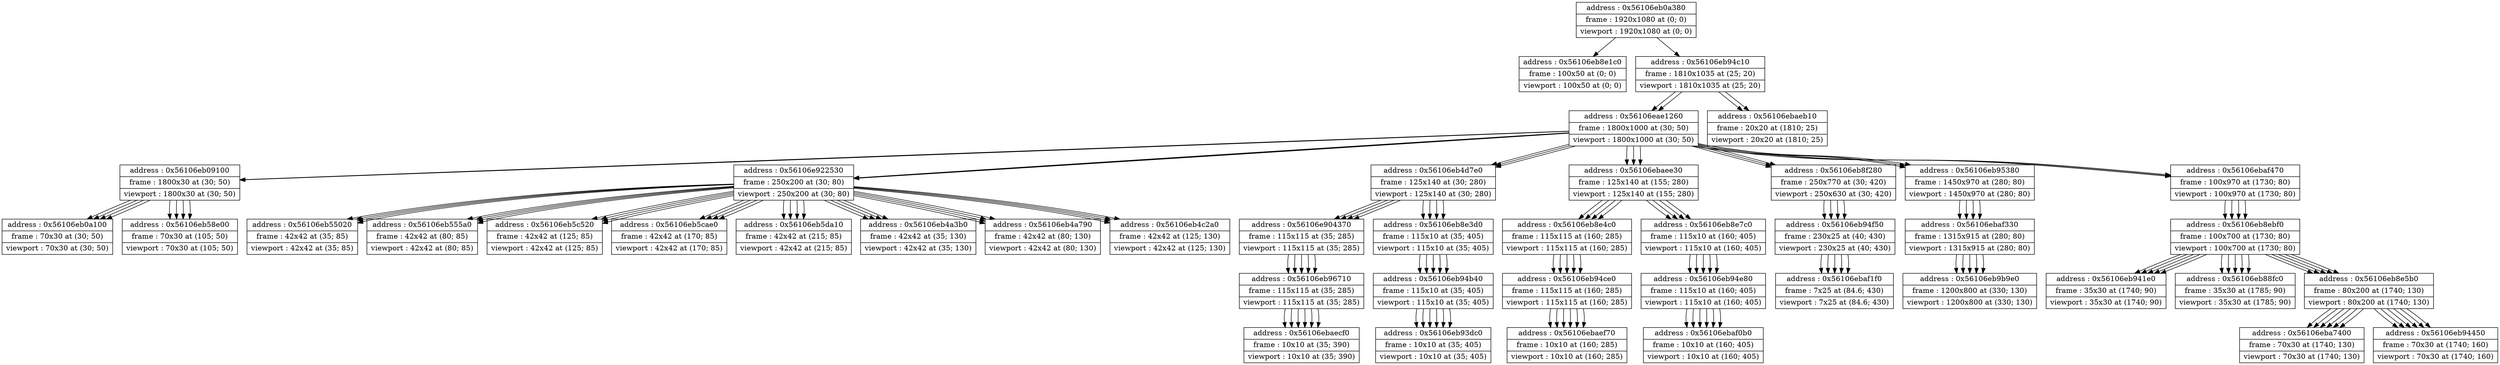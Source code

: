 digraph {
	node [shape=record]
	node0x56106eb8e1c0 [label = "{address : 0x56106eb8e1c0 |frame : 100x50 at (0; 0) |viewport : 100x50 at (0; 0)}"];

	node0x56106eb94c10 [label = "{address : 0x56106eb94c10 |frame : 1810x1035 at (25; 20) |viewport : 1810x1035 at (25; 20)}"];

	 node0x56106eb94c10 -> node0x56106eae1260 [color=black];
	node0x56106eae1260 [label = "{address : 0x56106eae1260 |frame : 1800x1000 at (30; 50) |viewport : 1800x1000 at (30; 50)}"];

	 node0x56106eae1260 -> node0x56106eb09100 [color=black];
	node0x56106eb09100 [label = "{address : 0x56106eb09100 |frame : 1800x30 at (30; 50) |viewport : 1800x30 at (30; 50)}"];

	 node0x56106eb09100 -> node0x56106eb0a100 [color=black];
	node0x56106eb0a100 [label = "{address : 0x56106eb0a100 |frame : 70x30 at (30; 50) |viewport : 70x30 at (30; 50)}"];

	 node0x56106eb09100 -> node0x56106eb58e00 [color=black];
	node0x56106eb58e00 [label = "{address : 0x56106eb58e00 |frame : 70x30 at (105; 50) |viewport : 70x30 at (105; 50)}"];

	 node0x56106eae1260 -> node0x56106e922530 [color=black];
	node0x56106e922530 [label = "{address : 0x56106e922530 |frame : 250x200 at (30; 80) |viewport : 250x200 at (30; 80)}"];

	 node0x56106e922530 -> node0x56106eb55020 [color=black];
	node0x56106eb55020 [label = "{address : 0x56106eb55020 |frame : 42x42 at (35; 85) |viewport : 42x42 at (35; 85)}"];

	 node0x56106e922530 -> node0x56106eb555a0 [color=black];
	node0x56106eb555a0 [label = "{address : 0x56106eb555a0 |frame : 42x42 at (80; 85) |viewport : 42x42 at (80; 85)}"];

	 node0x56106e922530 -> node0x56106eb5c520 [color=black];
	node0x56106eb5c520 [label = "{address : 0x56106eb5c520 |frame : 42x42 at (125; 85) |viewport : 42x42 at (125; 85)}"];

	 node0x56106e922530 -> node0x56106eb5cae0 [color=black];
	node0x56106eb5cae0 [label = "{address : 0x56106eb5cae0 |frame : 42x42 at (170; 85) |viewport : 42x42 at (170; 85)}"];

	 node0x56106e922530 -> node0x56106eb5da10 [color=black];
	node0x56106eb5da10 [label = "{address : 0x56106eb5da10 |frame : 42x42 at (215; 85) |viewport : 42x42 at (215; 85)}"];

	 node0x56106e922530 -> node0x56106eb4a3b0 [color=black];
	node0x56106eb4a3b0 [label = "{address : 0x56106eb4a3b0 |frame : 42x42 at (35; 130) |viewport : 42x42 at (35; 130)}"];

	 node0x56106e922530 -> node0x56106eb4a790 [color=black];
	node0x56106eb4a790 [label = "{address : 0x56106eb4a790 |frame : 42x42 at (80; 130) |viewport : 42x42 at (80; 130)}"];

	 node0x56106e922530 -> node0x56106eb4c2a0 [color=black];
	node0x56106eb4c2a0 [label = "{address : 0x56106eb4c2a0 |frame : 42x42 at (125; 130) |viewport : 42x42 at (125; 130)}"];

	 node0x56106eae1260 -> node0x56106eb4d7e0 [color=black];
	node0x56106eb4d7e0 [label = "{address : 0x56106eb4d7e0 |frame : 125x140 at (30; 280) |viewport : 125x140 at (30; 280)}"];

	 node0x56106eb4d7e0 -> node0x56106e904370 [color=black];
	node0x56106e904370 [label = "{address : 0x56106e904370 |frame : 115x115 at (35; 285) |viewport : 115x115 at (35; 285)}"];

	 node0x56106e904370 -> node0x56106eb96710 [color=black];
	node0x56106eb96710 [label = "{address : 0x56106eb96710 |frame : 115x115 at (35; 285) |viewport : 115x115 at (35; 285)}"];

	 node0x56106eb96710 -> node0x56106ebaecf0 [color=black];
	node0x56106ebaecf0 [label = "{address : 0x56106ebaecf0 |frame : 10x10 at (35; 390) |viewport : 10x10 at (35; 390)}"];

	 node0x56106eb4d7e0 -> node0x56106eb8e3d0 [color=black];
	node0x56106eb8e3d0 [label = "{address : 0x56106eb8e3d0 |frame : 115x10 at (35; 405) |viewport : 115x10 at (35; 405)}"];

	 node0x56106eb8e3d0 -> node0x56106eb94b40 [color=black];
	node0x56106eb94b40 [label = "{address : 0x56106eb94b40 |frame : 115x10 at (35; 405) |viewport : 115x10 at (35; 405)}"];

	 node0x56106eb94b40 -> node0x56106eb93dc0 [color=black];
	node0x56106eb93dc0 [label = "{address : 0x56106eb93dc0 |frame : 10x10 at (35; 405) |viewport : 10x10 at (35; 405)}"];

	 node0x56106eae1260 -> node0x56106ebaee30 [color=black];
	node0x56106ebaee30 [label = "{address : 0x56106ebaee30 |frame : 125x140 at (155; 280) |viewport : 125x140 at (155; 280)}"];

	 node0x56106ebaee30 -> node0x56106eb8e4c0 [color=black];
	node0x56106eb8e4c0 [label = "{address : 0x56106eb8e4c0 |frame : 115x115 at (160; 285) |viewport : 115x115 at (160; 285)}"];

	 node0x56106eb8e4c0 -> node0x56106eb94ce0 [color=black];
	node0x56106eb94ce0 [label = "{address : 0x56106eb94ce0 |frame : 115x115 at (160; 285) |viewport : 115x115 at (160; 285)}"];

	 node0x56106eb94ce0 -> node0x56106ebaef70 [color=black];
	node0x56106ebaef70 [label = "{address : 0x56106ebaef70 |frame : 10x10 at (160; 285) |viewport : 10x10 at (160; 285)}"];

	 node0x56106ebaee30 -> node0x56106eb8e7c0 [color=black];
	node0x56106eb8e7c0 [label = "{address : 0x56106eb8e7c0 |frame : 115x10 at (160; 405) |viewport : 115x10 at (160; 405)}"];

	 node0x56106eb8e7c0 -> node0x56106eb94e80 [color=black];
	node0x56106eb94e80 [label = "{address : 0x56106eb94e80 |frame : 115x10 at (160; 405) |viewport : 115x10 at (160; 405)}"];

	 node0x56106eb94e80 -> node0x56106ebaf0b0 [color=black];
	node0x56106ebaf0b0 [label = "{address : 0x56106ebaf0b0 |frame : 10x10 at (160; 405) |viewport : 10x10 at (160; 405)}"];

	 node0x56106eae1260 -> node0x56106eb8f280 [color=black];
	node0x56106eb8f280 [label = "{address : 0x56106eb8f280 |frame : 250x770 at (30; 420) |viewport : 250x630 at (30; 420)}"];

	 node0x56106eb8f280 -> node0x56106eb94f50 [color=black];
	node0x56106eb94f50 [label = "{address : 0x56106eb94f50 |frame : 230x25 at (40; 430) |viewport : 230x25 at (40; 430)}"];

	 node0x56106eb94f50 -> node0x56106ebaf1f0 [color=black];
	node0x56106ebaf1f0 [label = "{address : 0x56106ebaf1f0 |frame : 7x25 at (84.6; 430) |viewport : 7x25 at (84.6; 430)}"];

	 node0x56106eae1260 -> node0x56106eb95380 [color=black];
	node0x56106eb95380 [label = "{address : 0x56106eb95380 |frame : 1450x970 at (280; 80) |viewport : 1450x970 at (280; 80)}"];

	 node0x56106eb95380 -> node0x56106ebaf330 [color=black];
	node0x56106ebaf330 [label = "{address : 0x56106ebaf330 |frame : 1315x915 at (280; 80) |viewport : 1315x915 at (280; 80)}"];

	 node0x56106ebaf330 -> node0x56106eb9b9e0 [color=black];
	node0x56106eb9b9e0 [label = "{address : 0x56106eb9b9e0 |frame : 1200x800 at (330; 130) |viewport : 1200x800 at (330; 130)}"];

	 node0x56106eae1260 -> node0x56106ebaf470 [color=black];
	node0x56106ebaf470 [label = "{address : 0x56106ebaf470 |frame : 100x970 at (1730; 80) |viewport : 100x970 at (1730; 80)}"];

	 node0x56106ebaf470 -> node0x56106eb8ebf0 [color=black];
	node0x56106eb8ebf0 [label = "{address : 0x56106eb8ebf0 |frame : 100x700 at (1730; 80) |viewport : 100x700 at (1730; 80)}"];

	 node0x56106eb8ebf0 -> node0x56106eb941e0 [color=black];
	node0x56106eb941e0 [label = "{address : 0x56106eb941e0 |frame : 35x30 at (1740; 90) |viewport : 35x30 at (1740; 90)}"];

	 node0x56106eb8ebf0 -> node0x56106eb88fc0 [color=black];
	node0x56106eb88fc0 [label = "{address : 0x56106eb88fc0 |frame : 35x30 at (1785; 90) |viewport : 35x30 at (1785; 90)}"];

	 node0x56106eb8ebf0 -> node0x56106eb8e5b0 [color=black];
	node0x56106eb8e5b0 [label = "{address : 0x56106eb8e5b0 |frame : 80x200 at (1740; 130) |viewport : 80x200 at (1740; 130)}"];

	 node0x56106eb8e5b0 -> node0x56106eba7400 [color=black];
	node0x56106eba7400 [label = "{address : 0x56106eba7400 |frame : 70x30 at (1740; 130) |viewport : 70x30 at (1740; 130)}"];

	 node0x56106eb8e5b0 -> node0x56106eb94450 [color=black];
	node0x56106eb94450 [label = "{address : 0x56106eb94450 |frame : 70x30 at (1740; 160) |viewport : 70x30 at (1740; 160)}"];

	 node0x56106eb94c10 -> node0x56106ebaeb10 [color=black];
	node0x56106ebaeb10 [label = "{address : 0x56106ebaeb10 |frame : 20x20 at (1810; 25) |viewport : 20x20 at (1810; 25)}"];

	node0x56106ebaeb10 [label = "{address : 0x56106ebaeb10 |frame : 20x20 at (1810; 25) |viewport : 20x20 at (1810; 25)}"];

	node0x56106ebaf470 [label = "{address : 0x56106ebaf470 |frame : 100x970 at (1730; 80) |viewport : 100x970 at (1730; 80)}"];

	 node0x56106ebaf470 -> node0x56106eb8ebf0 [color=black];
	node0x56106eb8ebf0 [label = "{address : 0x56106eb8ebf0 |frame : 100x700 at (1730; 80) |viewport : 100x700 at (1730; 80)}"];

	 node0x56106eb8ebf0 -> node0x56106eb941e0 [color=black];
	node0x56106eb941e0 [label = "{address : 0x56106eb941e0 |frame : 35x30 at (1740; 90) |viewport : 35x30 at (1740; 90)}"];

	 node0x56106eb8ebf0 -> node0x56106eb88fc0 [color=black];
	node0x56106eb88fc0 [label = "{address : 0x56106eb88fc0 |frame : 35x30 at (1785; 90) |viewport : 35x30 at (1785; 90)}"];

	 node0x56106eb8ebf0 -> node0x56106eb8e5b0 [color=black];
	node0x56106eb8e5b0 [label = "{address : 0x56106eb8e5b0 |frame : 80x200 at (1740; 130) |viewport : 80x200 at (1740; 130)}"];

	 node0x56106eb8e5b0 -> node0x56106eba7400 [color=black];
	node0x56106eba7400 [label = "{address : 0x56106eba7400 |frame : 70x30 at (1740; 130) |viewport : 70x30 at (1740; 130)}"];

	 node0x56106eb8e5b0 -> node0x56106eb94450 [color=black];
	node0x56106eb94450 [label = "{address : 0x56106eb94450 |frame : 70x30 at (1740; 160) |viewport : 70x30 at (1740; 160)}"];

	node0x56106eba7400 [label = "{address : 0x56106eba7400 |frame : 70x30 at (1740; 130) |viewport : 70x30 at (1740; 130)}"];

	node0x56106eb8e5b0 [label = "{address : 0x56106eb8e5b0 |frame : 80x200 at (1740; 130) |viewport : 80x200 at (1740; 130)}"];

	 node0x56106eb8e5b0 -> node0x56106eba7400 [color=black];
	node0x56106eba7400 [label = "{address : 0x56106eba7400 |frame : 70x30 at (1740; 130) |viewport : 70x30 at (1740; 130)}"];

	 node0x56106eb8e5b0 -> node0x56106eb94450 [color=black];
	node0x56106eb94450 [label = "{address : 0x56106eb94450 |frame : 70x30 at (1740; 160) |viewport : 70x30 at (1740; 160)}"];

	node0x56106eb941e0 [label = "{address : 0x56106eb941e0 |frame : 35x30 at (1740; 90) |viewport : 35x30 at (1740; 90)}"];

	node0x56106eb95380 [label = "{address : 0x56106eb95380 |frame : 1450x970 at (280; 80) |viewport : 1450x970 at (280; 80)}"];

	 node0x56106eb95380 -> node0x56106ebaf330 [color=black];
	node0x56106ebaf330 [label = "{address : 0x56106ebaf330 |frame : 1315x915 at (280; 80) |viewport : 1315x915 at (280; 80)}"];

	 node0x56106ebaf330 -> node0x56106eb9b9e0 [color=black];
	node0x56106eb9b9e0 [label = "{address : 0x56106eb9b9e0 |frame : 1200x800 at (330; 130) |viewport : 1200x800 at (330; 130)}"];

	node0x56106ebaf330 [label = "{address : 0x56106ebaf330 |frame : 1315x915 at (280; 80) |viewport : 1315x915 at (280; 80)}"];

	 node0x56106ebaf330 -> node0x56106eb9b9e0 [color=black];
	node0x56106eb9b9e0 [label = "{address : 0x56106eb9b9e0 |frame : 1200x800 at (330; 130) |viewport : 1200x800 at (330; 130)}"];

	node0x56106eb8f280 [label = "{address : 0x56106eb8f280 |frame : 250x770 at (30; 420) |viewport : 250x630 at (30; 420)}"];

	 node0x56106eb8f280 -> node0x56106eb94f50 [color=black];
	node0x56106eb94f50 [label = "{address : 0x56106eb94f50 |frame : 230x25 at (40; 430) |viewport : 230x25 at (40; 430)}"];

	 node0x56106eb94f50 -> node0x56106ebaf1f0 [color=black];
	node0x56106ebaf1f0 [label = "{address : 0x56106ebaf1f0 |frame : 7x25 at (84.6; 430) |viewport : 7x25 at (84.6; 430)}"];

	node0x56106eb4c2a0 [label = "{address : 0x56106eb4c2a0 |frame : 42x42 at (125; 130) |viewport : 42x42 at (125; 130)}"];

	node0x56106eae1260 [label = "{address : 0x56106eae1260 |frame : 1800x1000 at (30; 50) |viewport : 1800x1000 at (30; 50)}"];

	 node0x56106eae1260 -> node0x56106eb09100 [color=black];
	node0x56106eb09100 [label = "{address : 0x56106eb09100 |frame : 1800x30 at (30; 50) |viewport : 1800x30 at (30; 50)}"];

	 node0x56106eb09100 -> node0x56106eb0a100 [color=black];
	node0x56106eb0a100 [label = "{address : 0x56106eb0a100 |frame : 70x30 at (30; 50) |viewport : 70x30 at (30; 50)}"];

	 node0x56106eb09100 -> node0x56106eb58e00 [color=black];
	node0x56106eb58e00 [label = "{address : 0x56106eb58e00 |frame : 70x30 at (105; 50) |viewport : 70x30 at (105; 50)}"];

	 node0x56106eae1260 -> node0x56106e922530 [color=black];
	node0x56106e922530 [label = "{address : 0x56106e922530 |frame : 250x200 at (30; 80) |viewport : 250x200 at (30; 80)}"];

	 node0x56106e922530 -> node0x56106eb55020 [color=black];
	node0x56106eb55020 [label = "{address : 0x56106eb55020 |frame : 42x42 at (35; 85) |viewport : 42x42 at (35; 85)}"];

	 node0x56106e922530 -> node0x56106eb555a0 [color=black];
	node0x56106eb555a0 [label = "{address : 0x56106eb555a0 |frame : 42x42 at (80; 85) |viewport : 42x42 at (80; 85)}"];

	 node0x56106e922530 -> node0x56106eb5c520 [color=black];
	node0x56106eb5c520 [label = "{address : 0x56106eb5c520 |frame : 42x42 at (125; 85) |viewport : 42x42 at (125; 85)}"];

	 node0x56106e922530 -> node0x56106eb5cae0 [color=black];
	node0x56106eb5cae0 [label = "{address : 0x56106eb5cae0 |frame : 42x42 at (170; 85) |viewport : 42x42 at (170; 85)}"];

	 node0x56106e922530 -> node0x56106eb5da10 [color=black];
	node0x56106eb5da10 [label = "{address : 0x56106eb5da10 |frame : 42x42 at (215; 85) |viewport : 42x42 at (215; 85)}"];

	 node0x56106e922530 -> node0x56106eb4a3b0 [color=black];
	node0x56106eb4a3b0 [label = "{address : 0x56106eb4a3b0 |frame : 42x42 at (35; 130) |viewport : 42x42 at (35; 130)}"];

	 node0x56106e922530 -> node0x56106eb4a790 [color=black];
	node0x56106eb4a790 [label = "{address : 0x56106eb4a790 |frame : 42x42 at (80; 130) |viewport : 42x42 at (80; 130)}"];

	 node0x56106e922530 -> node0x56106eb4c2a0 [color=black];
	node0x56106eb4c2a0 [label = "{address : 0x56106eb4c2a0 |frame : 42x42 at (125; 130) |viewport : 42x42 at (125; 130)}"];

	 node0x56106eae1260 -> node0x56106eb4d7e0 [color=black];
	node0x56106eb4d7e0 [label = "{address : 0x56106eb4d7e0 |frame : 125x140 at (30; 280) |viewport : 125x140 at (30; 280)}"];

	 node0x56106eb4d7e0 -> node0x56106e904370 [color=black];
	node0x56106e904370 [label = "{address : 0x56106e904370 |frame : 115x115 at (35; 285) |viewport : 115x115 at (35; 285)}"];

	 node0x56106e904370 -> node0x56106eb96710 [color=black];
	node0x56106eb96710 [label = "{address : 0x56106eb96710 |frame : 115x115 at (35; 285) |viewport : 115x115 at (35; 285)}"];

	 node0x56106eb96710 -> node0x56106ebaecf0 [color=black];
	node0x56106ebaecf0 [label = "{address : 0x56106ebaecf0 |frame : 10x10 at (35; 390) |viewport : 10x10 at (35; 390)}"];

	 node0x56106eb4d7e0 -> node0x56106eb8e3d0 [color=black];
	node0x56106eb8e3d0 [label = "{address : 0x56106eb8e3d0 |frame : 115x10 at (35; 405) |viewport : 115x10 at (35; 405)}"];

	 node0x56106eb8e3d0 -> node0x56106eb94b40 [color=black];
	node0x56106eb94b40 [label = "{address : 0x56106eb94b40 |frame : 115x10 at (35; 405) |viewport : 115x10 at (35; 405)}"];

	 node0x56106eb94b40 -> node0x56106eb93dc0 [color=black];
	node0x56106eb93dc0 [label = "{address : 0x56106eb93dc0 |frame : 10x10 at (35; 405) |viewport : 10x10 at (35; 405)}"];

	 node0x56106eae1260 -> node0x56106ebaee30 [color=black];
	node0x56106ebaee30 [label = "{address : 0x56106ebaee30 |frame : 125x140 at (155; 280) |viewport : 125x140 at (155; 280)}"];

	 node0x56106ebaee30 -> node0x56106eb8e4c0 [color=black];
	node0x56106eb8e4c0 [label = "{address : 0x56106eb8e4c0 |frame : 115x115 at (160; 285) |viewport : 115x115 at (160; 285)}"];

	 node0x56106eb8e4c0 -> node0x56106eb94ce0 [color=black];
	node0x56106eb94ce0 [label = "{address : 0x56106eb94ce0 |frame : 115x115 at (160; 285) |viewport : 115x115 at (160; 285)}"];

	 node0x56106eb94ce0 -> node0x56106ebaef70 [color=black];
	node0x56106ebaef70 [label = "{address : 0x56106ebaef70 |frame : 10x10 at (160; 285) |viewport : 10x10 at (160; 285)}"];

	 node0x56106ebaee30 -> node0x56106eb8e7c0 [color=black];
	node0x56106eb8e7c0 [label = "{address : 0x56106eb8e7c0 |frame : 115x10 at (160; 405) |viewport : 115x10 at (160; 405)}"];

	 node0x56106eb8e7c0 -> node0x56106eb94e80 [color=black];
	node0x56106eb94e80 [label = "{address : 0x56106eb94e80 |frame : 115x10 at (160; 405) |viewport : 115x10 at (160; 405)}"];

	 node0x56106eb94e80 -> node0x56106ebaf0b0 [color=black];
	node0x56106ebaf0b0 [label = "{address : 0x56106ebaf0b0 |frame : 10x10 at (160; 405) |viewport : 10x10 at (160; 405)}"];

	 node0x56106eae1260 -> node0x56106eb8f280 [color=black];
	node0x56106eb8f280 [label = "{address : 0x56106eb8f280 |frame : 250x770 at (30; 420) |viewport : 250x630 at (30; 420)}"];

	 node0x56106eb8f280 -> node0x56106eb94f50 [color=black];
	node0x56106eb94f50 [label = "{address : 0x56106eb94f50 |frame : 230x25 at (40; 430) |viewport : 230x25 at (40; 430)}"];

	 node0x56106eb94f50 -> node0x56106ebaf1f0 [color=black];
	node0x56106ebaf1f0 [label = "{address : 0x56106ebaf1f0 |frame : 7x25 at (84.6; 430) |viewport : 7x25 at (84.6; 430)}"];

	 node0x56106eae1260 -> node0x56106eb95380 [color=black];
	node0x56106eb95380 [label = "{address : 0x56106eb95380 |frame : 1450x970 at (280; 80) |viewport : 1450x970 at (280; 80)}"];

	 node0x56106eb95380 -> node0x56106ebaf330 [color=black];
	node0x56106ebaf330 [label = "{address : 0x56106ebaf330 |frame : 1315x915 at (280; 80) |viewport : 1315x915 at (280; 80)}"];

	 node0x56106ebaf330 -> node0x56106eb9b9e0 [color=black];
	node0x56106eb9b9e0 [label = "{address : 0x56106eb9b9e0 |frame : 1200x800 at (330; 130) |viewport : 1200x800 at (330; 130)}"];

	 node0x56106eae1260 -> node0x56106ebaf470 [color=black];
	node0x56106ebaf470 [label = "{address : 0x56106ebaf470 |frame : 100x970 at (1730; 80) |viewport : 100x970 at (1730; 80)}"];

	 node0x56106ebaf470 -> node0x56106eb8ebf0 [color=black];
	node0x56106eb8ebf0 [label = "{address : 0x56106eb8ebf0 |frame : 100x700 at (1730; 80) |viewport : 100x700 at (1730; 80)}"];

	 node0x56106eb8ebf0 -> node0x56106eb941e0 [color=black];
	node0x56106eb941e0 [label = "{address : 0x56106eb941e0 |frame : 35x30 at (1740; 90) |viewport : 35x30 at (1740; 90)}"];

	 node0x56106eb8ebf0 -> node0x56106eb88fc0 [color=black];
	node0x56106eb88fc0 [label = "{address : 0x56106eb88fc0 |frame : 35x30 at (1785; 90) |viewport : 35x30 at (1785; 90)}"];

	 node0x56106eb8ebf0 -> node0x56106eb8e5b0 [color=black];
	node0x56106eb8e5b0 [label = "{address : 0x56106eb8e5b0 |frame : 80x200 at (1740; 130) |viewport : 80x200 at (1740; 130)}"];

	 node0x56106eb8e5b0 -> node0x56106eba7400 [color=black];
	node0x56106eba7400 [label = "{address : 0x56106eba7400 |frame : 70x30 at (1740; 130) |viewport : 70x30 at (1740; 130)}"];

	 node0x56106eb8e5b0 -> node0x56106eb94450 [color=black];
	node0x56106eb94450 [label = "{address : 0x56106eb94450 |frame : 70x30 at (1740; 160) |viewport : 70x30 at (1740; 160)}"];

	node0x56106eb4a790 [label = "{address : 0x56106eb4a790 |frame : 42x42 at (80; 130) |viewport : 42x42 at (80; 130)}"];

	node0x56106eb5cae0 [label = "{address : 0x56106eb5cae0 |frame : 42x42 at (170; 85) |viewport : 42x42 at (170; 85)}"];

	node0x56106ebaecf0 [label = "{address : 0x56106ebaecf0 |frame : 10x10 at (35; 390) |viewport : 10x10 at (35; 390)}"];

	node0x56106eb8e4c0 [label = "{address : 0x56106eb8e4c0 |frame : 115x115 at (160; 285) |viewport : 115x115 at (160; 285)}"];

	 node0x56106eb8e4c0 -> node0x56106eb94ce0 [color=black];
	node0x56106eb94ce0 [label = "{address : 0x56106eb94ce0 |frame : 115x115 at (160; 285) |viewport : 115x115 at (160; 285)}"];

	 node0x56106eb94ce0 -> node0x56106ebaef70 [color=black];
	node0x56106ebaef70 [label = "{address : 0x56106ebaef70 |frame : 10x10 at (160; 285) |viewport : 10x10 at (160; 285)}"];

	node0x56106eb4a3b0 [label = "{address : 0x56106eb4a3b0 |frame : 42x42 at (35; 130) |viewport : 42x42 at (35; 130)}"];

	node0x56106eb8ebf0 [label = "{address : 0x56106eb8ebf0 |frame : 100x700 at (1730; 80) |viewport : 100x700 at (1730; 80)}"];

	 node0x56106eb8ebf0 -> node0x56106eb941e0 [color=black];
	node0x56106eb941e0 [label = "{address : 0x56106eb941e0 |frame : 35x30 at (1740; 90) |viewport : 35x30 at (1740; 90)}"];

	 node0x56106eb8ebf0 -> node0x56106eb88fc0 [color=black];
	node0x56106eb88fc0 [label = "{address : 0x56106eb88fc0 |frame : 35x30 at (1785; 90) |viewport : 35x30 at (1785; 90)}"];

	 node0x56106eb8ebf0 -> node0x56106eb8e5b0 [color=black];
	node0x56106eb8e5b0 [label = "{address : 0x56106eb8e5b0 |frame : 80x200 at (1740; 130) |viewport : 80x200 at (1740; 130)}"];

	 node0x56106eb8e5b0 -> node0x56106eba7400 [color=black];
	node0x56106eba7400 [label = "{address : 0x56106eba7400 |frame : 70x30 at (1740; 130) |viewport : 70x30 at (1740; 130)}"];

	 node0x56106eb8e5b0 -> node0x56106eb94450 [color=black];
	node0x56106eb94450 [label = "{address : 0x56106eb94450 |frame : 70x30 at (1740; 160) |viewport : 70x30 at (1740; 160)}"];

	node0x56106eb88fc0 [label = "{address : 0x56106eb88fc0 |frame : 35x30 at (1785; 90) |viewport : 35x30 at (1785; 90)}"];

	node0x56106e922530 [label = "{address : 0x56106e922530 |frame : 250x200 at (30; 80) |viewport : 250x200 at (30; 80)}"];

	 node0x56106e922530 -> node0x56106eb55020 [color=black];
	node0x56106eb55020 [label = "{address : 0x56106eb55020 |frame : 42x42 at (35; 85) |viewport : 42x42 at (35; 85)}"];

	 node0x56106e922530 -> node0x56106eb555a0 [color=black];
	node0x56106eb555a0 [label = "{address : 0x56106eb555a0 |frame : 42x42 at (80; 85) |viewport : 42x42 at (80; 85)}"];

	 node0x56106e922530 -> node0x56106eb5c520 [color=black];
	node0x56106eb5c520 [label = "{address : 0x56106eb5c520 |frame : 42x42 at (125; 85) |viewport : 42x42 at (125; 85)}"];

	 node0x56106e922530 -> node0x56106eb5cae0 [color=black];
	node0x56106eb5cae0 [label = "{address : 0x56106eb5cae0 |frame : 42x42 at (170; 85) |viewport : 42x42 at (170; 85)}"];

	 node0x56106e922530 -> node0x56106eb5da10 [color=black];
	node0x56106eb5da10 [label = "{address : 0x56106eb5da10 |frame : 42x42 at (215; 85) |viewport : 42x42 at (215; 85)}"];

	 node0x56106e922530 -> node0x56106eb4a3b0 [color=black];
	node0x56106eb4a3b0 [label = "{address : 0x56106eb4a3b0 |frame : 42x42 at (35; 130) |viewport : 42x42 at (35; 130)}"];

	 node0x56106e922530 -> node0x56106eb4a790 [color=black];
	node0x56106eb4a790 [label = "{address : 0x56106eb4a790 |frame : 42x42 at (80; 130) |viewport : 42x42 at (80; 130)}"];

	 node0x56106e922530 -> node0x56106eb4c2a0 [color=black];
	node0x56106eb4c2a0 [label = "{address : 0x56106eb4c2a0 |frame : 42x42 at (125; 130) |viewport : 42x42 at (125; 130)}"];

	node0x56106eb5da10 [label = "{address : 0x56106eb5da10 |frame : 42x42 at (215; 85) |viewport : 42x42 at (215; 85)}"];

	node0x56106eb5c520 [label = "{address : 0x56106eb5c520 |frame : 42x42 at (125; 85) |viewport : 42x42 at (125; 85)}"];

	node0x56106eb58e00 [label = "{address : 0x56106eb58e00 |frame : 70x30 at (105; 50) |viewport : 70x30 at (105; 50)}"];

	node0x56106ebaee30 [label = "{address : 0x56106ebaee30 |frame : 125x140 at (155; 280) |viewport : 125x140 at (155; 280)}"];

	 node0x56106ebaee30 -> node0x56106eb8e4c0 [color=black];
	node0x56106eb8e4c0 [label = "{address : 0x56106eb8e4c0 |frame : 115x115 at (160; 285) |viewport : 115x115 at (160; 285)}"];

	 node0x56106eb8e4c0 -> node0x56106eb94ce0 [color=black];
	node0x56106eb94ce0 [label = "{address : 0x56106eb94ce0 |frame : 115x115 at (160; 285) |viewport : 115x115 at (160; 285)}"];

	 node0x56106eb94ce0 -> node0x56106ebaef70 [color=black];
	node0x56106ebaef70 [label = "{address : 0x56106ebaef70 |frame : 10x10 at (160; 285) |viewport : 10x10 at (160; 285)}"];

	 node0x56106ebaee30 -> node0x56106eb8e7c0 [color=black];
	node0x56106eb8e7c0 [label = "{address : 0x56106eb8e7c0 |frame : 115x10 at (160; 405) |viewport : 115x10 at (160; 405)}"];

	 node0x56106eb8e7c0 -> node0x56106eb94e80 [color=black];
	node0x56106eb94e80 [label = "{address : 0x56106eb94e80 |frame : 115x10 at (160; 405) |viewport : 115x10 at (160; 405)}"];

	 node0x56106eb94e80 -> node0x56106ebaf0b0 [color=black];
	node0x56106ebaf0b0 [label = "{address : 0x56106ebaf0b0 |frame : 10x10 at (160; 405) |viewport : 10x10 at (160; 405)}"];

	node0x56106eb94450 [label = "{address : 0x56106eb94450 |frame : 70x30 at (1740; 160) |viewport : 70x30 at (1740; 160)}"];

	node0x56106eb555a0 [label = "{address : 0x56106eb555a0 |frame : 42x42 at (80; 85) |viewport : 42x42 at (80; 85)}"];

	node0x56106eb0a380 [label = "{address : 0x56106eb0a380 |frame : 1920x1080 at (0; 0) |viewport : 1920x1080 at (0; 0)}"];

	 node0x56106eb0a380 -> node0x56106eb94c10 [color=black];
	node0x56106eb94c10 [label = "{address : 0x56106eb94c10 |frame : 1810x1035 at (25; 20) |viewport : 1810x1035 at (25; 20)}"];

	 node0x56106eb94c10 -> node0x56106eae1260 [color=black];
	node0x56106eae1260 [label = "{address : 0x56106eae1260 |frame : 1800x1000 at (30; 50) |viewport : 1800x1000 at (30; 50)}"];

	 node0x56106eae1260 -> node0x56106eb09100 [color=black];
	node0x56106eb09100 [label = "{address : 0x56106eb09100 |frame : 1800x30 at (30; 50) |viewport : 1800x30 at (30; 50)}"];

	 node0x56106eb09100 -> node0x56106eb0a100 [color=black];
	node0x56106eb0a100 [label = "{address : 0x56106eb0a100 |frame : 70x30 at (30; 50) |viewport : 70x30 at (30; 50)}"];

	 node0x56106eb09100 -> node0x56106eb58e00 [color=black];
	node0x56106eb58e00 [label = "{address : 0x56106eb58e00 |frame : 70x30 at (105; 50) |viewport : 70x30 at (105; 50)}"];

	 node0x56106eae1260 -> node0x56106e922530 [color=black];
	node0x56106e922530 [label = "{address : 0x56106e922530 |frame : 250x200 at (30; 80) |viewport : 250x200 at (30; 80)}"];

	 node0x56106e922530 -> node0x56106eb55020 [color=black];
	node0x56106eb55020 [label = "{address : 0x56106eb55020 |frame : 42x42 at (35; 85) |viewport : 42x42 at (35; 85)}"];

	 node0x56106e922530 -> node0x56106eb555a0 [color=black];
	node0x56106eb555a0 [label = "{address : 0x56106eb555a0 |frame : 42x42 at (80; 85) |viewport : 42x42 at (80; 85)}"];

	 node0x56106e922530 -> node0x56106eb5c520 [color=black];
	node0x56106eb5c520 [label = "{address : 0x56106eb5c520 |frame : 42x42 at (125; 85) |viewport : 42x42 at (125; 85)}"];

	 node0x56106e922530 -> node0x56106eb5cae0 [color=black];
	node0x56106eb5cae0 [label = "{address : 0x56106eb5cae0 |frame : 42x42 at (170; 85) |viewport : 42x42 at (170; 85)}"];

	 node0x56106e922530 -> node0x56106eb5da10 [color=black];
	node0x56106eb5da10 [label = "{address : 0x56106eb5da10 |frame : 42x42 at (215; 85) |viewport : 42x42 at (215; 85)}"];

	 node0x56106e922530 -> node0x56106eb4a3b0 [color=black];
	node0x56106eb4a3b0 [label = "{address : 0x56106eb4a3b0 |frame : 42x42 at (35; 130) |viewport : 42x42 at (35; 130)}"];

	 node0x56106e922530 -> node0x56106eb4a790 [color=black];
	node0x56106eb4a790 [label = "{address : 0x56106eb4a790 |frame : 42x42 at (80; 130) |viewport : 42x42 at (80; 130)}"];

	 node0x56106e922530 -> node0x56106eb4c2a0 [color=black];
	node0x56106eb4c2a0 [label = "{address : 0x56106eb4c2a0 |frame : 42x42 at (125; 130) |viewport : 42x42 at (125; 130)}"];

	 node0x56106eae1260 -> node0x56106eb4d7e0 [color=black];
	node0x56106eb4d7e0 [label = "{address : 0x56106eb4d7e0 |frame : 125x140 at (30; 280) |viewport : 125x140 at (30; 280)}"];

	 node0x56106eb4d7e0 -> node0x56106e904370 [color=black];
	node0x56106e904370 [label = "{address : 0x56106e904370 |frame : 115x115 at (35; 285) |viewport : 115x115 at (35; 285)}"];

	 node0x56106e904370 -> node0x56106eb96710 [color=black];
	node0x56106eb96710 [label = "{address : 0x56106eb96710 |frame : 115x115 at (35; 285) |viewport : 115x115 at (35; 285)}"];

	 node0x56106eb96710 -> node0x56106ebaecf0 [color=black];
	node0x56106ebaecf0 [label = "{address : 0x56106ebaecf0 |frame : 10x10 at (35; 390) |viewport : 10x10 at (35; 390)}"];

	 node0x56106eb4d7e0 -> node0x56106eb8e3d0 [color=black];
	node0x56106eb8e3d0 [label = "{address : 0x56106eb8e3d0 |frame : 115x10 at (35; 405) |viewport : 115x10 at (35; 405)}"];

	 node0x56106eb8e3d0 -> node0x56106eb94b40 [color=black];
	node0x56106eb94b40 [label = "{address : 0x56106eb94b40 |frame : 115x10 at (35; 405) |viewport : 115x10 at (35; 405)}"];

	 node0x56106eb94b40 -> node0x56106eb93dc0 [color=black];
	node0x56106eb93dc0 [label = "{address : 0x56106eb93dc0 |frame : 10x10 at (35; 405) |viewport : 10x10 at (35; 405)}"];

	 node0x56106eae1260 -> node0x56106ebaee30 [color=black];
	node0x56106ebaee30 [label = "{address : 0x56106ebaee30 |frame : 125x140 at (155; 280) |viewport : 125x140 at (155; 280)}"];

	 node0x56106ebaee30 -> node0x56106eb8e4c0 [color=black];
	node0x56106eb8e4c0 [label = "{address : 0x56106eb8e4c0 |frame : 115x115 at (160; 285) |viewport : 115x115 at (160; 285)}"];

	 node0x56106eb8e4c0 -> node0x56106eb94ce0 [color=black];
	node0x56106eb94ce0 [label = "{address : 0x56106eb94ce0 |frame : 115x115 at (160; 285) |viewport : 115x115 at (160; 285)}"];

	 node0x56106eb94ce0 -> node0x56106ebaef70 [color=black];
	node0x56106ebaef70 [label = "{address : 0x56106ebaef70 |frame : 10x10 at (160; 285) |viewport : 10x10 at (160; 285)}"];

	 node0x56106ebaee30 -> node0x56106eb8e7c0 [color=black];
	node0x56106eb8e7c0 [label = "{address : 0x56106eb8e7c0 |frame : 115x10 at (160; 405) |viewport : 115x10 at (160; 405)}"];

	 node0x56106eb8e7c0 -> node0x56106eb94e80 [color=black];
	node0x56106eb94e80 [label = "{address : 0x56106eb94e80 |frame : 115x10 at (160; 405) |viewport : 115x10 at (160; 405)}"];

	 node0x56106eb94e80 -> node0x56106ebaf0b0 [color=black];
	node0x56106ebaf0b0 [label = "{address : 0x56106ebaf0b0 |frame : 10x10 at (160; 405) |viewport : 10x10 at (160; 405)}"];

	 node0x56106eae1260 -> node0x56106eb8f280 [color=black];
	node0x56106eb8f280 [label = "{address : 0x56106eb8f280 |frame : 250x770 at (30; 420) |viewport : 250x630 at (30; 420)}"];

	 node0x56106eb8f280 -> node0x56106eb94f50 [color=black];
	node0x56106eb94f50 [label = "{address : 0x56106eb94f50 |frame : 230x25 at (40; 430) |viewport : 230x25 at (40; 430)}"];

	 node0x56106eb94f50 -> node0x56106ebaf1f0 [color=black];
	node0x56106ebaf1f0 [label = "{address : 0x56106ebaf1f0 |frame : 7x25 at (84.6; 430) |viewport : 7x25 at (84.6; 430)}"];

	 node0x56106eae1260 -> node0x56106eb95380 [color=black];
	node0x56106eb95380 [label = "{address : 0x56106eb95380 |frame : 1450x970 at (280; 80) |viewport : 1450x970 at (280; 80)}"];

	 node0x56106eb95380 -> node0x56106ebaf330 [color=black];
	node0x56106ebaf330 [label = "{address : 0x56106ebaf330 |frame : 1315x915 at (280; 80) |viewport : 1315x915 at (280; 80)}"];

	 node0x56106ebaf330 -> node0x56106eb9b9e0 [color=black];
	node0x56106eb9b9e0 [label = "{address : 0x56106eb9b9e0 |frame : 1200x800 at (330; 130) |viewport : 1200x800 at (330; 130)}"];

	 node0x56106eae1260 -> node0x56106ebaf470 [color=black];
	node0x56106ebaf470 [label = "{address : 0x56106ebaf470 |frame : 100x970 at (1730; 80) |viewport : 100x970 at (1730; 80)}"];

	 node0x56106ebaf470 -> node0x56106eb8ebf0 [color=black];
	node0x56106eb8ebf0 [label = "{address : 0x56106eb8ebf0 |frame : 100x700 at (1730; 80) |viewport : 100x700 at (1730; 80)}"];

	 node0x56106eb8ebf0 -> node0x56106eb941e0 [color=black];
	node0x56106eb941e0 [label = "{address : 0x56106eb941e0 |frame : 35x30 at (1740; 90) |viewport : 35x30 at (1740; 90)}"];

	 node0x56106eb8ebf0 -> node0x56106eb88fc0 [color=black];
	node0x56106eb88fc0 [label = "{address : 0x56106eb88fc0 |frame : 35x30 at (1785; 90) |viewport : 35x30 at (1785; 90)}"];

	 node0x56106eb8ebf0 -> node0x56106eb8e5b0 [color=black];
	node0x56106eb8e5b0 [label = "{address : 0x56106eb8e5b0 |frame : 80x200 at (1740; 130) |viewport : 80x200 at (1740; 130)}"];

	 node0x56106eb8e5b0 -> node0x56106eba7400 [color=black];
	node0x56106eba7400 [label = "{address : 0x56106eba7400 |frame : 70x30 at (1740; 130) |viewport : 70x30 at (1740; 130)}"];

	 node0x56106eb8e5b0 -> node0x56106eb94450 [color=black];
	node0x56106eb94450 [label = "{address : 0x56106eb94450 |frame : 70x30 at (1740; 160) |viewport : 70x30 at (1740; 160)}"];

	 node0x56106eb94c10 -> node0x56106ebaeb10 [color=black];
	node0x56106ebaeb10 [label = "{address : 0x56106ebaeb10 |frame : 20x20 at (1810; 25) |viewport : 20x20 at (1810; 25)}"];

	 node0x56106eb0a380 -> node0x56106eb8e1c0 [color=black];
	node0x56106eb8e1c0 [label = "{address : 0x56106eb8e1c0 |frame : 100x50 at (0; 0) |viewport : 100x50 at (0; 0)}"];

	node0x56106ebaf0b0 [label = "{address : 0x56106ebaf0b0 |frame : 10x10 at (160; 405) |viewport : 10x10 at (160; 405)}"];

	node0x56106eb96710 [label = "{address : 0x56106eb96710 |frame : 115x115 at (35; 285) |viewport : 115x115 at (35; 285)}"];

	 node0x56106eb96710 -> node0x56106ebaecf0 [color=black];
	node0x56106ebaecf0 [label = "{address : 0x56106ebaecf0 |frame : 10x10 at (35; 390) |viewport : 10x10 at (35; 390)}"];

	node0x56106e904370 [label = "{address : 0x56106e904370 |frame : 115x115 at (35; 285) |viewport : 115x115 at (35; 285)}"];

	 node0x56106e904370 -> node0x56106eb96710 [color=black];
	node0x56106eb96710 [label = "{address : 0x56106eb96710 |frame : 115x115 at (35; 285) |viewport : 115x115 at (35; 285)}"];

	 node0x56106eb96710 -> node0x56106ebaecf0 [color=black];
	node0x56106ebaecf0 [label = "{address : 0x56106ebaecf0 |frame : 10x10 at (35; 390) |viewport : 10x10 at (35; 390)}"];

	node0x56106eb94e80 [label = "{address : 0x56106eb94e80 |frame : 115x10 at (160; 405) |viewport : 115x10 at (160; 405)}"];

	 node0x56106eb94e80 -> node0x56106ebaf0b0 [color=black];
	node0x56106ebaf0b0 [label = "{address : 0x56106ebaf0b0 |frame : 10x10 at (160; 405) |viewport : 10x10 at (160; 405)}"];

	node0x56106eb93dc0 [label = "{address : 0x56106eb93dc0 |frame : 10x10 at (35; 405) |viewport : 10x10 at (35; 405)}"];

	node0x56106eb9b9e0 [label = "{address : 0x56106eb9b9e0 |frame : 1200x800 at (330; 130) |viewport : 1200x800 at (330; 130)}"];

	node0x56106eb94b40 [label = "{address : 0x56106eb94b40 |frame : 115x10 at (35; 405) |viewport : 115x10 at (35; 405)}"];

	 node0x56106eb94b40 -> node0x56106eb93dc0 [color=black];
	node0x56106eb93dc0 [label = "{address : 0x56106eb93dc0 |frame : 10x10 at (35; 405) |viewport : 10x10 at (35; 405)}"];

	node0x56106ebaef70 [label = "{address : 0x56106ebaef70 |frame : 10x10 at (160; 285) |viewport : 10x10 at (160; 285)}"];

	node0x56106eb8e3d0 [label = "{address : 0x56106eb8e3d0 |frame : 115x10 at (35; 405) |viewport : 115x10 at (35; 405)}"];

	 node0x56106eb8e3d0 -> node0x56106eb94b40 [color=black];
	node0x56106eb94b40 [label = "{address : 0x56106eb94b40 |frame : 115x10 at (35; 405) |viewport : 115x10 at (35; 405)}"];

	 node0x56106eb94b40 -> node0x56106eb93dc0 [color=black];
	node0x56106eb93dc0 [label = "{address : 0x56106eb93dc0 |frame : 10x10 at (35; 405) |viewport : 10x10 at (35; 405)}"];

	node0x56106eb0a100 [label = "{address : 0x56106eb0a100 |frame : 70x30 at (30; 50) |viewport : 70x30 at (30; 50)}"];

	node0x56106eb94ce0 [label = "{address : 0x56106eb94ce0 |frame : 115x115 at (160; 285) |viewport : 115x115 at (160; 285)}"];

	 node0x56106eb94ce0 -> node0x56106ebaef70 [color=black];
	node0x56106ebaef70 [label = "{address : 0x56106ebaef70 |frame : 10x10 at (160; 285) |viewport : 10x10 at (160; 285)}"];

	node0x56106eb4d7e0 [label = "{address : 0x56106eb4d7e0 |frame : 125x140 at (30; 280) |viewport : 125x140 at (30; 280)}"];

	 node0x56106eb4d7e0 -> node0x56106e904370 [color=black];
	node0x56106e904370 [label = "{address : 0x56106e904370 |frame : 115x115 at (35; 285) |viewport : 115x115 at (35; 285)}"];

	 node0x56106e904370 -> node0x56106eb96710 [color=black];
	node0x56106eb96710 [label = "{address : 0x56106eb96710 |frame : 115x115 at (35; 285) |viewport : 115x115 at (35; 285)}"];

	 node0x56106eb96710 -> node0x56106ebaecf0 [color=black];
	node0x56106ebaecf0 [label = "{address : 0x56106ebaecf0 |frame : 10x10 at (35; 390) |viewport : 10x10 at (35; 390)}"];

	 node0x56106eb4d7e0 -> node0x56106eb8e3d0 [color=black];
	node0x56106eb8e3d0 [label = "{address : 0x56106eb8e3d0 |frame : 115x10 at (35; 405) |viewport : 115x10 at (35; 405)}"];

	 node0x56106eb8e3d0 -> node0x56106eb94b40 [color=black];
	node0x56106eb94b40 [label = "{address : 0x56106eb94b40 |frame : 115x10 at (35; 405) |viewport : 115x10 at (35; 405)}"];

	 node0x56106eb94b40 -> node0x56106eb93dc0 [color=black];
	node0x56106eb93dc0 [label = "{address : 0x56106eb93dc0 |frame : 10x10 at (35; 405) |viewport : 10x10 at (35; 405)}"];

	node0x56106eb8e7c0 [label = "{address : 0x56106eb8e7c0 |frame : 115x10 at (160; 405) |viewport : 115x10 at (160; 405)}"];

	 node0x56106eb8e7c0 -> node0x56106eb94e80 [color=black];
	node0x56106eb94e80 [label = "{address : 0x56106eb94e80 |frame : 115x10 at (160; 405) |viewport : 115x10 at (160; 405)}"];

	 node0x56106eb94e80 -> node0x56106ebaf0b0 [color=black];
	node0x56106ebaf0b0 [label = "{address : 0x56106ebaf0b0 |frame : 10x10 at (160; 405) |viewport : 10x10 at (160; 405)}"];

	node0x56106eb55020 [label = "{address : 0x56106eb55020 |frame : 42x42 at (35; 85) |viewport : 42x42 at (35; 85)}"];

	node0x56106ebaf1f0 [label = "{address : 0x56106ebaf1f0 |frame : 7x25 at (84.6; 430) |viewport : 7x25 at (84.6; 430)}"];

	node0x56106eb09100 [label = "{address : 0x56106eb09100 |frame : 1800x30 at (30; 50) |viewport : 1800x30 at (30; 50)}"];

	 node0x56106eb09100 -> node0x56106eb0a100 [color=black];
	node0x56106eb0a100 [label = "{address : 0x56106eb0a100 |frame : 70x30 at (30; 50) |viewport : 70x30 at (30; 50)}"];

	 node0x56106eb09100 -> node0x56106eb58e00 [color=black];
	node0x56106eb58e00 [label = "{address : 0x56106eb58e00 |frame : 70x30 at (105; 50) |viewport : 70x30 at (105; 50)}"];

	node0x56106eb94f50 [label = "{address : 0x56106eb94f50 |frame : 230x25 at (40; 430) |viewport : 230x25 at (40; 430)}"];

	 node0x56106eb94f50 -> node0x56106ebaf1f0 [color=black];
	node0x56106ebaf1f0 [label = "{address : 0x56106ebaf1f0 |frame : 7x25 at (84.6; 430) |viewport : 7x25 at (84.6; 430)}"];

}
